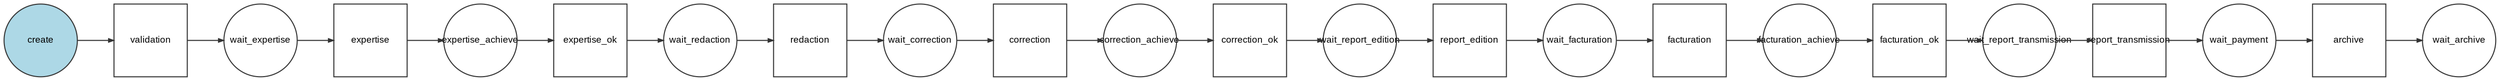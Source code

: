 digraph workflow {
  ratio="compress" rankdir="LR"
  node [fontsize="9" fontname="Arial" color="#333333" fillcolor="lightblue" fixedsize="1" width="1"];
  edge [fontsize="9" fontname="Arial" color="#333333" arrowhead="normal" arrowsize="0.5"];

  place_create [label="create", shape=circle, style="filled"];
  place_wait_expertise [label="wait_expertise", shape=circle];
  place_expertise_achieve [label="expertise_achieve", shape=circle];
  place_wait_redaction [label="wait_redaction", shape=circle];
  place_wait_correction [label="wait_correction", shape=circle];
  place_correction_achieve [label="correction_achieve", shape=circle];
  place_wait_report_edition [label="wait_report_edition", shape=circle];
  place_wait_facturation [label="wait_facturation", shape=circle];
  place_facturation_achieve [label="facturation_achieve", shape=circle];
  place_wait_report_transmission [label="wait_report_transmission", shape=circle];
  place_wait_payment [label="wait_payment", shape=circle];
  place_wait_archive [label="wait_archive", shape=circle];
  transition_validation [label="validation", shape=box, shape="box", regular="1"];
  transition_expertise [label="expertise", shape=box, shape="box", regular="1"];
  transition_expertise_ok [label="expertise_ok", shape=box, shape="box", regular="1"];
  transition_redaction [label="redaction", shape=box, shape="box", regular="1"];
  transition_correction [label="correction", shape=box, shape="box", regular="1"];
  transition_correction_ok [label="correction_ok", shape=box, shape="box", regular="1"];
  transition_report_edition [label="report_edition", shape=box, shape="box", regular="1"];
  transition_facturation [label="facturation", shape=box, shape="box", regular="1"];
  transition_facturation_ok [label="facturation_ok", shape=box, shape="box", regular="1"];
  transition_report_transmission [label="report_transmission", shape=box, shape="box", regular="1"];
  transition_archive [label="archive", shape=box, shape="box", regular="1"];
  place_create -> transition_validation [style="solid"];
  transition_validation -> place_wait_expertise [style="solid"];
  place_wait_expertise -> transition_expertise [style="solid"];
  transition_expertise -> place_expertise_achieve [style="solid"];
  place_expertise_achieve -> transition_expertise_ok [style="solid"];
  transition_expertise_ok -> place_wait_redaction [style="solid"];
  place_wait_redaction -> transition_redaction [style="solid"];
  transition_redaction -> place_wait_correction [style="solid"];
  place_wait_correction -> transition_correction [style="solid"];
  transition_correction -> place_correction_achieve [style="solid"];
  place_correction_achieve -> transition_correction_ok [style="solid"];
  transition_correction_ok -> place_wait_report_edition [style="solid"];
  place_wait_report_edition -> transition_report_edition [style="solid"];
  transition_report_edition -> place_wait_facturation [style="solid"];
  place_wait_facturation -> transition_facturation [style="solid"];
  transition_facturation -> place_facturation_achieve [style="solid"];
  place_facturation_achieve -> transition_facturation_ok [style="solid"];
  transition_facturation_ok -> place_wait_report_transmission [style="solid"];
  place_wait_report_transmission -> transition_report_transmission [style="solid"];
  transition_report_transmission -> place_wait_payment [style="solid"];
  place_wait_payment -> transition_archive [style="solid"];
  transition_archive -> place_wait_archive [style="solid"];
}

